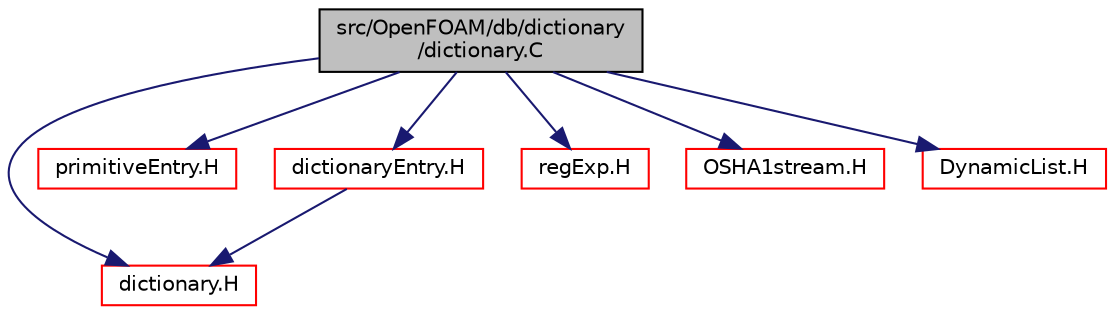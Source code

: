 digraph "src/OpenFOAM/db/dictionary/dictionary.C"
{
  bgcolor="transparent";
  edge [fontname="Helvetica",fontsize="10",labelfontname="Helvetica",labelfontsize="10"];
  node [fontname="Helvetica",fontsize="10",shape=record];
  Node0 [label="src/OpenFOAM/db/dictionary\l/dictionary.C",height=0.2,width=0.4,color="black", fillcolor="grey75", style="filled", fontcolor="black"];
  Node0 -> Node1 [color="midnightblue",fontsize="10",style="solid",fontname="Helvetica"];
  Node1 [label="dictionary.H",height=0.2,width=0.4,color="red",URL="$a09506.html"];
  Node0 -> Node85 [color="midnightblue",fontsize="10",style="solid",fontname="Helvetica"];
  Node85 [label="primitiveEntry.H",height=0.2,width=0.4,color="red",URL="$a09590.html"];
  Node0 -> Node91 [color="midnightblue",fontsize="10",style="solid",fontname="Helvetica"];
  Node91 [label="dictionaryEntry.H",height=0.2,width=0.4,color="red",URL="$a09512.html"];
  Node91 -> Node1 [color="midnightblue",fontsize="10",style="solid",fontname="Helvetica"];
  Node0 -> Node92 [color="midnightblue",fontsize="10",style="solid",fontname="Helvetica"];
  Node92 [label="regExp.H",height=0.2,width=0.4,color="red",URL="$a13784.html"];
  Node0 -> Node94 [color="midnightblue",fontsize="10",style="solid",fontname="Helvetica"];
  Node94 [label="OSHA1stream.H",height=0.2,width=0.4,color="red",URL="$a09797.html"];
  Node0 -> Node98 [color="midnightblue",fontsize="10",style="solid",fontname="Helvetica"];
  Node98 [label="DynamicList.H",height=0.2,width=0.4,color="red",URL="$a09335.html"];
}
